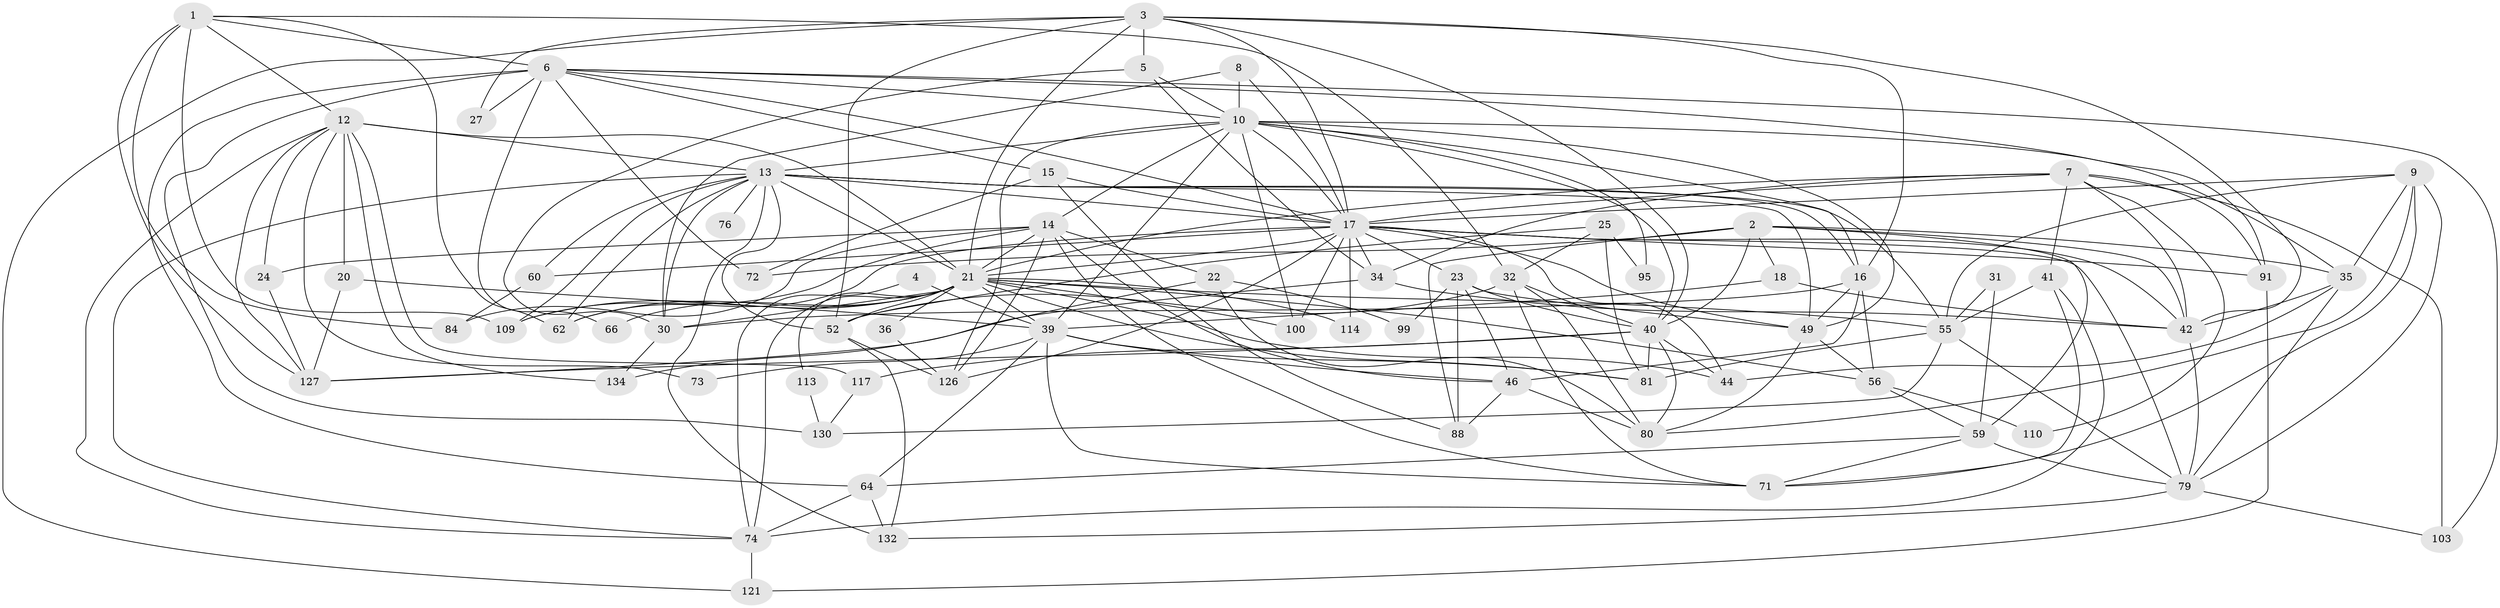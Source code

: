 // original degree distribution, {4: 0.2112676056338028, 3: 0.28169014084507044, 2: 0.14084507042253522, 6: 0.1267605633802817, 5: 0.20422535211267606, 7: 0.035211267605633804}
// Generated by graph-tools (version 1.1) at 2025/18/03/04/25 18:18:46]
// undirected, 71 vertices, 198 edges
graph export_dot {
graph [start="1"]
  node [color=gray90,style=filled];
  1 [super="+19+38+77"];
  2 [super="+111"];
  3 [super="+94"];
  4;
  5;
  6 [super="+11"];
  7 [super="+86+54"];
  8;
  9 [super="+90+120"];
  10 [super="+139+89"];
  12 [super="+29"];
  13 [super="+63"];
  14 [super="+26"];
  15;
  16 [super="+131"];
  17 [super="+98+82+28"];
  18;
  20;
  21 [super="+104+33+37"];
  22;
  23 [super="+67"];
  24 [super="+57"];
  25 [super="+43"];
  27;
  30 [super="+125+65"];
  31;
  32 [super="+50+47"];
  34 [super="+58"];
  35 [super="+135+61"];
  36;
  39 [super="+116+51"];
  40 [super="+70"];
  41;
  42 [super="+45+118"];
  44;
  46 [super="+83"];
  49 [super="+75"];
  52 [super="+87+78"];
  55 [super="+106+112"];
  56 [super="+92"];
  59 [super="+96"];
  60;
  62;
  64;
  66;
  71 [super="+124"];
  72;
  73;
  74 [super="+133"];
  76;
  79 [super="+102"];
  80 [super="+137"];
  81 [super="+107"];
  84 [super="+119"];
  88;
  91;
  95;
  99;
  100;
  103;
  109 [super="+128"];
  110;
  113;
  114;
  117;
  121;
  126;
  127;
  130;
  132 [super="+142"];
  134;
  1 -- 109;
  1 -- 127;
  1 -- 32;
  1 -- 12;
  1 -- 84;
  1 -- 62;
  1 -- 6;
  2 -- 72;
  2 -- 59;
  2 -- 18;
  2 -- 88;
  2 -- 42;
  2 -- 40;
  2 -- 35;
  3 -- 52;
  3 -- 42;
  3 -- 16;
  3 -- 17;
  3 -- 5;
  3 -- 121;
  3 -- 27;
  3 -- 40;
  3 -- 21;
  4 -- 39;
  4 -- 74;
  5 -- 30;
  5 -- 10;
  5 -- 34;
  6 -- 64;
  6 -- 15;
  6 -- 66;
  6 -- 72 [weight=2];
  6 -- 17;
  6 -- 130;
  6 -- 103;
  6 -- 27;
  6 -- 10;
  6 -- 91;
  7 -- 34;
  7 -- 41;
  7 -- 91;
  7 -- 103;
  7 -- 110;
  7 -- 42;
  7 -- 17;
  7 -- 21;
  8 -- 30;
  8 -- 10;
  8 -- 17;
  9 -- 55;
  9 -- 17;
  9 -- 35;
  9 -- 79;
  9 -- 80;
  9 -- 71;
  10 -- 95;
  10 -- 100;
  10 -- 39 [weight=2];
  10 -- 40;
  10 -- 17;
  10 -- 14 [weight=2];
  10 -- 35 [weight=2];
  10 -- 13;
  10 -- 16;
  10 -- 49;
  10 -- 126;
  12 -- 24;
  12 -- 73;
  12 -- 127;
  12 -- 134;
  12 -- 20;
  12 -- 117;
  12 -- 74;
  12 -- 13;
  12 -- 21 [weight=2];
  13 -- 62;
  13 -- 76 [weight=2];
  13 -- 132;
  13 -- 74;
  13 -- 16;
  13 -- 49;
  13 -- 52 [weight=2];
  13 -- 21;
  13 -- 60;
  13 -- 30;
  13 -- 55;
  13 -- 17;
  13 -- 109;
  14 -- 126;
  14 -- 71;
  14 -- 46;
  14 -- 84;
  14 -- 22;
  14 -- 24;
  14 -- 21;
  14 -- 109 [weight=2];
  15 -- 17;
  15 -- 72;
  15 -- 88;
  16 -- 49;
  16 -- 46;
  16 -- 56;
  16 -- 30;
  17 -- 60 [weight=2];
  17 -- 34;
  17 -- 100;
  17 -- 44;
  17 -- 49;
  17 -- 114;
  17 -- 23;
  17 -- 126;
  17 -- 62;
  17 -- 91;
  17 -- 42;
  17 -- 21 [weight=2];
  17 -- 79;
  18 -- 39;
  18 -- 42;
  20 -- 127;
  20 -- 39;
  21 -- 109;
  21 -- 62;
  21 -- 36;
  21 -- 39;
  21 -- 81;
  21 -- 114;
  21 -- 55;
  21 -- 56;
  21 -- 66;
  21 -- 100;
  21 -- 74;
  21 -- 44;
  21 -- 113;
  21 -- 52;
  21 -- 30;
  22 -- 80;
  22 -- 99;
  22 -- 134;
  23 -- 88;
  23 -- 49;
  23 -- 99;
  23 -- 46;
  23 -- 40;
  24 -- 127;
  25 -- 52;
  25 -- 95;
  25 -- 81;
  25 -- 32;
  30 -- 134;
  31 -- 59;
  31 -- 55;
  32 -- 80;
  32 -- 52;
  32 -- 40;
  32 -- 71;
  34 -- 127;
  34 -- 42;
  35 -- 79;
  35 -- 42 [weight=2];
  35 -- 44;
  36 -- 126;
  39 -- 64;
  39 -- 71;
  39 -- 81;
  39 -- 73;
  39 -- 46;
  40 -- 117;
  40 -- 81;
  40 -- 80;
  40 -- 44;
  40 -- 127;
  41 -- 71;
  41 -- 55;
  41 -- 74;
  42 -- 79;
  46 -- 88;
  46 -- 80;
  49 -- 80;
  49 -- 56;
  52 -- 132;
  52 -- 126;
  55 -- 130;
  55 -- 81;
  55 -- 79;
  56 -- 59;
  56 -- 110;
  59 -- 64;
  59 -- 71;
  59 -- 79 [weight=2];
  60 -- 84;
  64 -- 132;
  64 -- 74;
  74 -- 121;
  79 -- 132;
  79 -- 103;
  91 -- 121;
  113 -- 130;
  117 -- 130;
}
